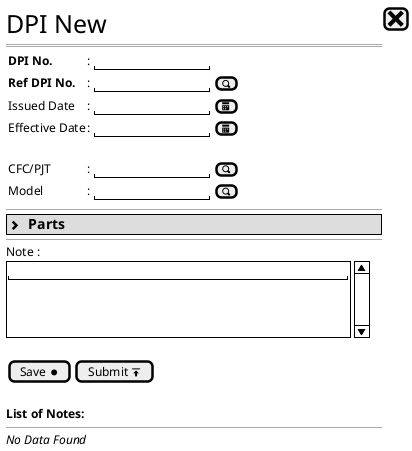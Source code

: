 @startuml
@startsalt
{
  <size:25>DPI New |[<size:25><&x>]|*
  ==
  {   
    {
    <b>DPI No.        |: {|"              "|}
    <b>Ref DPI No.    |: {|"              "| [<&magnifying-glass>]}*
    Issued Date       |: {|"              "| [<&calendar>]|}
    Effective Date    |: {|"              "| [<&calendar>]|}
    .
    CFC/PJT           |: {|"              "| [<&magnifying-glass>]}
    Model             |: {|"              "| [<&magnifying-glass>]}
    }
  }
  --
  {*
    <b><size:14> <&chevron-right>  Parts
  }
  --
  Note : 
  {SI
    "                                          "
    .
    .
    . 
  }
  .  
  {[Save <&media-record>] | [Submit <&data-transfer-upload>]}
  .
  <b>List of Notes:
  --
  <i>No Data Found </i>
}
@endsalt
@enduml